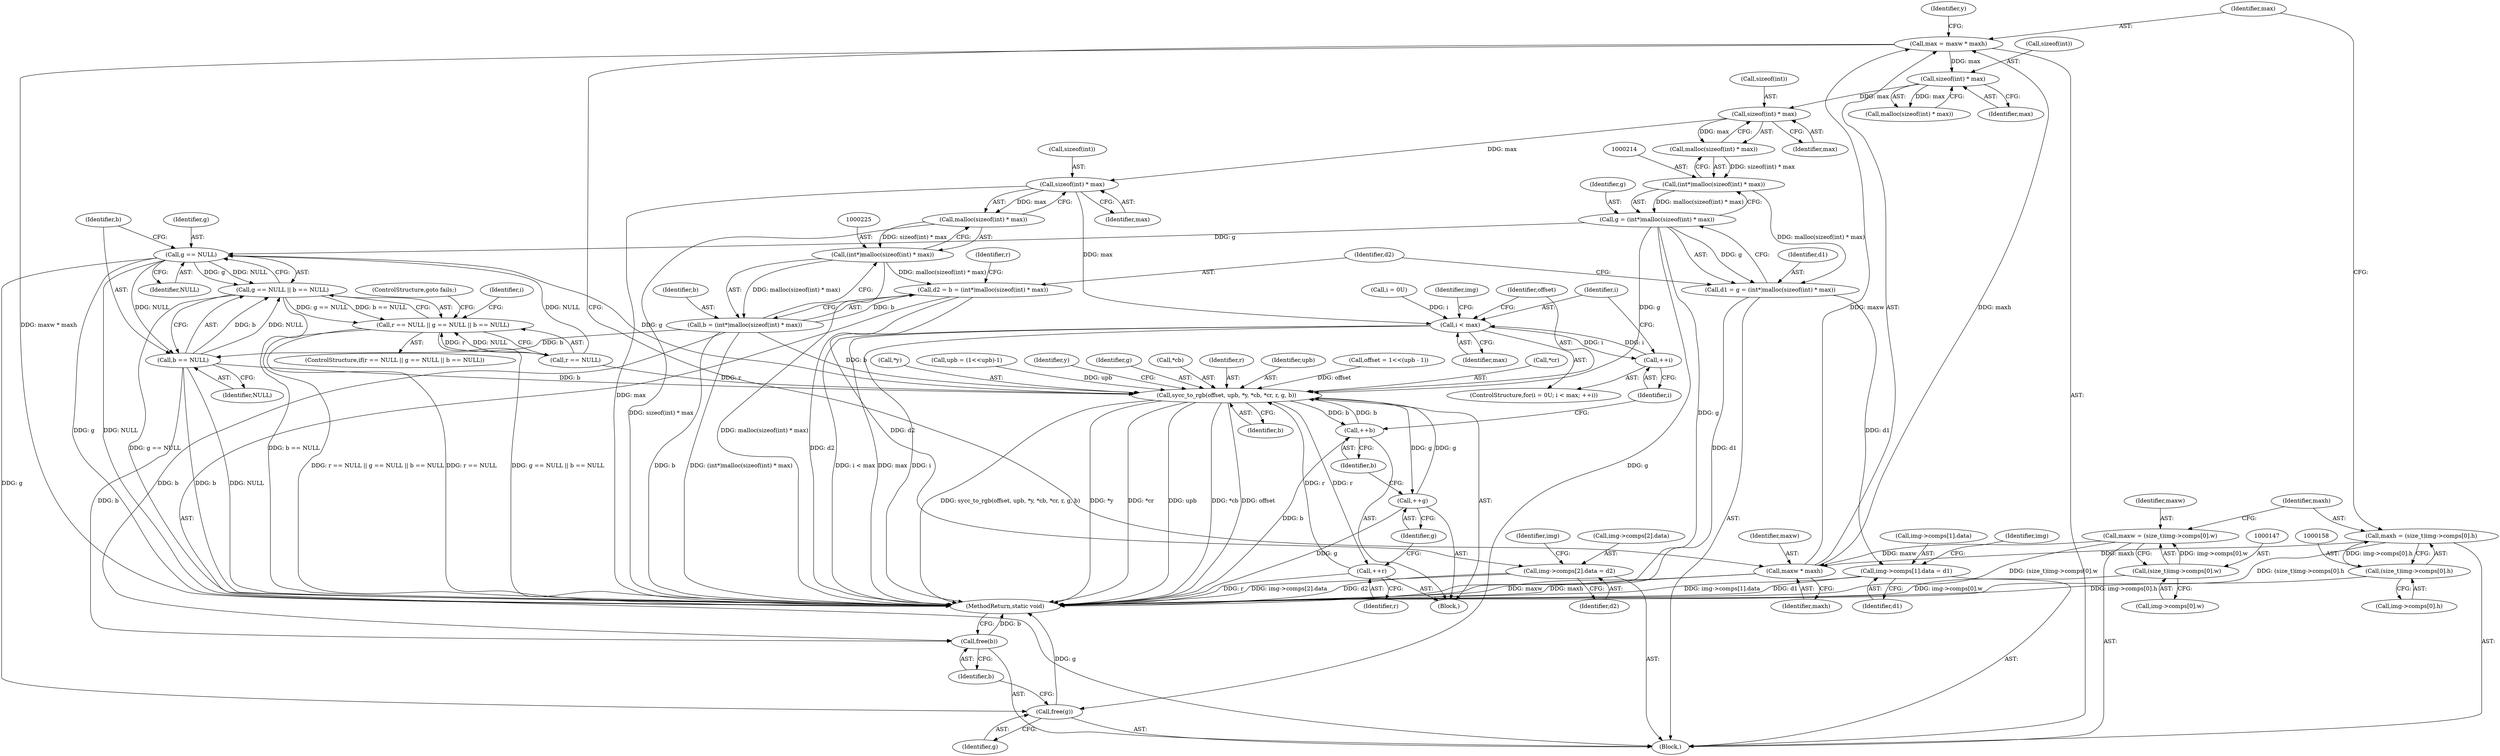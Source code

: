 digraph "0_openjpeg_15f081c89650dccee4aa4ae66f614c3fdb268767_2@API" {
"1000216" [label="(Call,sizeof(int) * max)"];
"1000205" [label="(Call,sizeof(int) * max)"];
"1000166" [label="(Call,max = maxw * maxh)"];
"1000168" [label="(Call,maxw * maxh)"];
"1000144" [label="(Call,maxw = (size_t)img->comps[0].w)"];
"1000146" [label="(Call,(size_t)img->comps[0].w)"];
"1000155" [label="(Call,maxh = (size_t)img->comps[0].h)"];
"1000157" [label="(Call,(size_t)img->comps[0].h)"];
"1000215" [label="(Call,malloc(sizeof(int) * max))"];
"1000213" [label="(Call,(int*)malloc(sizeof(int) * max))"];
"1000209" [label="(Call,d1 = g = (int*)malloc(sizeof(int) * max))"];
"1000303" [label="(Call,img->comps[1].data = d1)"];
"1000211" [label="(Call,g = (int*)malloc(sizeof(int) * max))"];
"1000237" [label="(Call,g == NULL)"];
"1000236" [label="(Call,g == NULL || b == NULL)"];
"1000232" [label="(Call,r == NULL || g == NULL || b == NULL)"];
"1000240" [label="(Call,b == NULL)"];
"1000254" [label="(Call,sycc_to_rgb(offset, upb, *y, *cb, *cr, r, g, b))"];
"1000272" [label="(Call,++r)"];
"1000274" [label="(Call,++g)"];
"1000276" [label="(Call,++b)"];
"1000340" [label="(Call,free(b))"];
"1000338" [label="(Call,free(g))"];
"1000227" [label="(Call,sizeof(int) * max)"];
"1000226" [label="(Call,malloc(sizeof(int) * max))"];
"1000224" [label="(Call,(int*)malloc(sizeof(int) * max))"];
"1000220" [label="(Call,d2 = b = (int*)malloc(sizeof(int) * max))"];
"1000320" [label="(Call,img->comps[2].data = d2)"];
"1000222" [label="(Call,b = (int*)malloc(sizeof(int) * max))"];
"1000248" [label="(Call,i < max)"];
"1000251" [label="(Call,++i)"];
"1000249" [label="(Identifier,i)"];
"1000146" [label="(Call,(size_t)img->comps[0].w)"];
"1000339" [label="(Identifier,g)"];
"1000145" [label="(Identifier,maxw)"];
"1000311" [label="(Identifier,d1)"];
"1000242" [label="(Identifier,NULL)"];
"1000265" [label="(Identifier,b)"];
"1000170" [label="(Identifier,maxh)"];
"1000234" [label="(Identifier,r)"];
"1000166" [label="(Call,max = maxw * maxh)"];
"1000331" [label="(Identifier,img)"];
"1000159" [label="(Call,img->comps[0].h)"];
"1000255" [label="(Identifier,offset)"];
"1000263" [label="(Identifier,r)"];
"1000276" [label="(Call,++b)"];
"1000254" [label="(Call,sycc_to_rgb(offset, upb, *y, *cb, *cr, r, g, b))"];
"1000341" [label="(Identifier,b)"];
"1000213" [label="(Call,(int*)malloc(sizeof(int) * max))"];
"1000215" [label="(Call,malloc(sizeof(int) * max))"];
"1000251" [label="(Call,++i)"];
"1000205" [label="(Call,sizeof(int) * max)"];
"1000256" [label="(Identifier,upb)"];
"1000219" [label="(Identifier,max)"];
"1000130" [label="(Call,offset = 1<<(upb - 1))"];
"1000277" [label="(Identifier,b)"];
"1000240" [label="(Call,b == NULL)"];
"1000212" [label="(Identifier,g)"];
"1000222" [label="(Call,b = (int*)malloc(sizeof(int) * max))"];
"1000237" [label="(Call,g == NULL)"];
"1000206" [label="(Call,sizeof(int))"];
"1000338" [label="(Call,free(g))"];
"1000168" [label="(Call,maxw * maxh)"];
"1000245" [label="(Call,i = 0U)"];
"1000226" [label="(Call,malloc(sizeof(int) * max))"];
"1000273" [label="(Identifier,r)"];
"1000261" [label="(Call,*cr)"];
"1000230" [label="(Identifier,max)"];
"1000253" [label="(Block,)"];
"1000252" [label="(Identifier,i)"];
"1000157" [label="(Call,(size_t)img->comps[0].h)"];
"1000223" [label="(Identifier,b)"];
"1000211" [label="(Call,g = (int*)malloc(sizeof(int) * max))"];
"1000156" [label="(Identifier,maxh)"];
"1000316" [label="(Identifier,img)"];
"1000210" [label="(Identifier,d1)"];
"1000172" [label="(Identifier,y)"];
"1000241" [label="(Identifier,b)"];
"1000232" [label="(Call,r == NULL || g == NULL || b == NULL)"];
"1000209" [label="(Call,d1 = g = (int*)malloc(sizeof(int) * max))"];
"1000340" [label="(Call,free(b))"];
"1000257" [label="(Call,*y)"];
"1000236" [label="(Call,g == NULL || b == NULL)"];
"1000137" [label="(Call,upb = (1<<upb)-1)"];
"1000303" [label="(Call,img->comps[1].data = d1)"];
"1000221" [label="(Identifier,d2)"];
"1000342" [label="(MethodReturn,static void)"];
"1000282" [label="(Identifier,img)"];
"1000155" [label="(Call,maxh = (size_t)img->comps[0].h)"];
"1000204" [label="(Call,malloc(sizeof(int) * max))"];
"1000144" [label="(Call,maxw = (size_t)img->comps[0].w)"];
"1000167" [label="(Identifier,max)"];
"1000208" [label="(Identifier,max)"];
"1000267" [label="(Identifier,y)"];
"1000274" [label="(Call,++g)"];
"1000238" [label="(Identifier,g)"];
"1000246" [label="(Identifier,i)"];
"1000239" [label="(Identifier,NULL)"];
"1000216" [label="(Call,sizeof(int) * max)"];
"1000264" [label="(Identifier,g)"];
"1000272" [label="(Call,++r)"];
"1000228" [label="(Call,sizeof(int))"];
"1000224" [label="(Call,(int*)malloc(sizeof(int) * max))"];
"1000233" [label="(Call,r == NULL)"];
"1000304" [label="(Call,img->comps[1].data)"];
"1000244" [label="(ControlStructure,for(i = 0U; i < max; ++i))"];
"1000320" [label="(Call,img->comps[2].data = d2)"];
"1000248" [label="(Call,i < max)"];
"1000250" [label="(Identifier,max)"];
"1000275" [label="(Identifier,g)"];
"1000243" [label="(ControlStructure,goto fails;)"];
"1000321" [label="(Call,img->comps[2].data)"];
"1000148" [label="(Call,img->comps[0].w)"];
"1000227" [label="(Call,sizeof(int) * max)"];
"1000220" [label="(Call,d2 = b = (int*)malloc(sizeof(int) * max))"];
"1000259" [label="(Call,*cb)"];
"1000328" [label="(Identifier,d2)"];
"1000169" [label="(Identifier,maxw)"];
"1000231" [label="(ControlStructure,if(r == NULL || g == NULL || b == NULL))"];
"1000103" [label="(Block,)"];
"1000217" [label="(Call,sizeof(int))"];
"1000216" -> "1000215"  [label="AST: "];
"1000216" -> "1000219"  [label="CFG: "];
"1000217" -> "1000216"  [label="AST: "];
"1000219" -> "1000216"  [label="AST: "];
"1000215" -> "1000216"  [label="CFG: "];
"1000216" -> "1000215"  [label="DDG: max"];
"1000205" -> "1000216"  [label="DDG: max"];
"1000216" -> "1000227"  [label="DDG: max"];
"1000205" -> "1000204"  [label="AST: "];
"1000205" -> "1000208"  [label="CFG: "];
"1000206" -> "1000205"  [label="AST: "];
"1000208" -> "1000205"  [label="AST: "];
"1000204" -> "1000205"  [label="CFG: "];
"1000205" -> "1000204"  [label="DDG: max"];
"1000166" -> "1000205"  [label="DDG: max"];
"1000166" -> "1000103"  [label="AST: "];
"1000166" -> "1000168"  [label="CFG: "];
"1000167" -> "1000166"  [label="AST: "];
"1000168" -> "1000166"  [label="AST: "];
"1000172" -> "1000166"  [label="CFG: "];
"1000166" -> "1000342"  [label="DDG: maxw * maxh"];
"1000168" -> "1000166"  [label="DDG: maxw"];
"1000168" -> "1000166"  [label="DDG: maxh"];
"1000168" -> "1000170"  [label="CFG: "];
"1000169" -> "1000168"  [label="AST: "];
"1000170" -> "1000168"  [label="AST: "];
"1000168" -> "1000342"  [label="DDG: maxw"];
"1000168" -> "1000342"  [label="DDG: maxh"];
"1000144" -> "1000168"  [label="DDG: maxw"];
"1000155" -> "1000168"  [label="DDG: maxh"];
"1000144" -> "1000103"  [label="AST: "];
"1000144" -> "1000146"  [label="CFG: "];
"1000145" -> "1000144"  [label="AST: "];
"1000146" -> "1000144"  [label="AST: "];
"1000156" -> "1000144"  [label="CFG: "];
"1000144" -> "1000342"  [label="DDG: (size_t)img->comps[0].w"];
"1000146" -> "1000144"  [label="DDG: img->comps[0].w"];
"1000146" -> "1000148"  [label="CFG: "];
"1000147" -> "1000146"  [label="AST: "];
"1000148" -> "1000146"  [label="AST: "];
"1000146" -> "1000342"  [label="DDG: img->comps[0].w"];
"1000155" -> "1000103"  [label="AST: "];
"1000155" -> "1000157"  [label="CFG: "];
"1000156" -> "1000155"  [label="AST: "];
"1000157" -> "1000155"  [label="AST: "];
"1000167" -> "1000155"  [label="CFG: "];
"1000155" -> "1000342"  [label="DDG: (size_t)img->comps[0].h"];
"1000157" -> "1000155"  [label="DDG: img->comps[0].h"];
"1000157" -> "1000159"  [label="CFG: "];
"1000158" -> "1000157"  [label="AST: "];
"1000159" -> "1000157"  [label="AST: "];
"1000157" -> "1000342"  [label="DDG: img->comps[0].h"];
"1000215" -> "1000213"  [label="AST: "];
"1000213" -> "1000215"  [label="CFG: "];
"1000215" -> "1000213"  [label="DDG: sizeof(int) * max"];
"1000213" -> "1000211"  [label="AST: "];
"1000214" -> "1000213"  [label="AST: "];
"1000211" -> "1000213"  [label="CFG: "];
"1000213" -> "1000209"  [label="DDG: malloc(sizeof(int) * max)"];
"1000213" -> "1000211"  [label="DDG: malloc(sizeof(int) * max)"];
"1000209" -> "1000103"  [label="AST: "];
"1000209" -> "1000211"  [label="CFG: "];
"1000210" -> "1000209"  [label="AST: "];
"1000211" -> "1000209"  [label="AST: "];
"1000221" -> "1000209"  [label="CFG: "];
"1000209" -> "1000342"  [label="DDG: d1"];
"1000211" -> "1000209"  [label="DDG: g"];
"1000209" -> "1000303"  [label="DDG: d1"];
"1000303" -> "1000103"  [label="AST: "];
"1000303" -> "1000311"  [label="CFG: "];
"1000304" -> "1000303"  [label="AST: "];
"1000311" -> "1000303"  [label="AST: "];
"1000316" -> "1000303"  [label="CFG: "];
"1000303" -> "1000342"  [label="DDG: img->comps[1].data"];
"1000303" -> "1000342"  [label="DDG: d1"];
"1000212" -> "1000211"  [label="AST: "];
"1000211" -> "1000342"  [label="DDG: g"];
"1000211" -> "1000237"  [label="DDG: g"];
"1000211" -> "1000254"  [label="DDG: g"];
"1000211" -> "1000338"  [label="DDG: g"];
"1000237" -> "1000236"  [label="AST: "];
"1000237" -> "1000239"  [label="CFG: "];
"1000238" -> "1000237"  [label="AST: "];
"1000239" -> "1000237"  [label="AST: "];
"1000241" -> "1000237"  [label="CFG: "];
"1000236" -> "1000237"  [label="CFG: "];
"1000237" -> "1000342"  [label="DDG: NULL"];
"1000237" -> "1000342"  [label="DDG: g"];
"1000237" -> "1000236"  [label="DDG: g"];
"1000237" -> "1000236"  [label="DDG: NULL"];
"1000233" -> "1000237"  [label="DDG: NULL"];
"1000237" -> "1000240"  [label="DDG: NULL"];
"1000237" -> "1000254"  [label="DDG: g"];
"1000237" -> "1000338"  [label="DDG: g"];
"1000236" -> "1000232"  [label="AST: "];
"1000236" -> "1000240"  [label="CFG: "];
"1000240" -> "1000236"  [label="AST: "];
"1000232" -> "1000236"  [label="CFG: "];
"1000236" -> "1000342"  [label="DDG: g == NULL"];
"1000236" -> "1000342"  [label="DDG: b == NULL"];
"1000236" -> "1000232"  [label="DDG: g == NULL"];
"1000236" -> "1000232"  [label="DDG: b == NULL"];
"1000240" -> "1000236"  [label="DDG: b"];
"1000240" -> "1000236"  [label="DDG: NULL"];
"1000232" -> "1000231"  [label="AST: "];
"1000232" -> "1000233"  [label="CFG: "];
"1000233" -> "1000232"  [label="AST: "];
"1000243" -> "1000232"  [label="CFG: "];
"1000246" -> "1000232"  [label="CFG: "];
"1000232" -> "1000342"  [label="DDG: g == NULL || b == NULL"];
"1000232" -> "1000342"  [label="DDG: r == NULL"];
"1000232" -> "1000342"  [label="DDG: r == NULL || g == NULL || b == NULL"];
"1000233" -> "1000232"  [label="DDG: r"];
"1000233" -> "1000232"  [label="DDG: NULL"];
"1000240" -> "1000242"  [label="CFG: "];
"1000241" -> "1000240"  [label="AST: "];
"1000242" -> "1000240"  [label="AST: "];
"1000240" -> "1000342"  [label="DDG: NULL"];
"1000240" -> "1000342"  [label="DDG: b"];
"1000222" -> "1000240"  [label="DDG: b"];
"1000240" -> "1000254"  [label="DDG: b"];
"1000240" -> "1000340"  [label="DDG: b"];
"1000254" -> "1000253"  [label="AST: "];
"1000254" -> "1000265"  [label="CFG: "];
"1000255" -> "1000254"  [label="AST: "];
"1000256" -> "1000254"  [label="AST: "];
"1000257" -> "1000254"  [label="AST: "];
"1000259" -> "1000254"  [label="AST: "];
"1000261" -> "1000254"  [label="AST: "];
"1000263" -> "1000254"  [label="AST: "];
"1000264" -> "1000254"  [label="AST: "];
"1000265" -> "1000254"  [label="AST: "];
"1000267" -> "1000254"  [label="CFG: "];
"1000254" -> "1000342"  [label="DDG: *cb"];
"1000254" -> "1000342"  [label="DDG: offset"];
"1000254" -> "1000342"  [label="DDG: sycc_to_rgb(offset, upb, *y, *cb, *cr, r, g, b)"];
"1000254" -> "1000342"  [label="DDG: *y"];
"1000254" -> "1000342"  [label="DDG: *cr"];
"1000254" -> "1000342"  [label="DDG: upb"];
"1000130" -> "1000254"  [label="DDG: offset"];
"1000137" -> "1000254"  [label="DDG: upb"];
"1000272" -> "1000254"  [label="DDG: r"];
"1000233" -> "1000254"  [label="DDG: r"];
"1000274" -> "1000254"  [label="DDG: g"];
"1000222" -> "1000254"  [label="DDG: b"];
"1000276" -> "1000254"  [label="DDG: b"];
"1000254" -> "1000272"  [label="DDG: r"];
"1000254" -> "1000274"  [label="DDG: g"];
"1000254" -> "1000276"  [label="DDG: b"];
"1000272" -> "1000253"  [label="AST: "];
"1000272" -> "1000273"  [label="CFG: "];
"1000273" -> "1000272"  [label="AST: "];
"1000275" -> "1000272"  [label="CFG: "];
"1000272" -> "1000342"  [label="DDG: r"];
"1000274" -> "1000253"  [label="AST: "];
"1000274" -> "1000275"  [label="CFG: "];
"1000275" -> "1000274"  [label="AST: "];
"1000277" -> "1000274"  [label="CFG: "];
"1000274" -> "1000342"  [label="DDG: g"];
"1000276" -> "1000253"  [label="AST: "];
"1000276" -> "1000277"  [label="CFG: "];
"1000277" -> "1000276"  [label="AST: "];
"1000252" -> "1000276"  [label="CFG: "];
"1000276" -> "1000342"  [label="DDG: b"];
"1000340" -> "1000103"  [label="AST: "];
"1000340" -> "1000341"  [label="CFG: "];
"1000341" -> "1000340"  [label="AST: "];
"1000342" -> "1000340"  [label="CFG: "];
"1000340" -> "1000342"  [label="DDG: b"];
"1000222" -> "1000340"  [label="DDG: b"];
"1000338" -> "1000103"  [label="AST: "];
"1000338" -> "1000339"  [label="CFG: "];
"1000339" -> "1000338"  [label="AST: "];
"1000341" -> "1000338"  [label="CFG: "];
"1000338" -> "1000342"  [label="DDG: g"];
"1000227" -> "1000226"  [label="AST: "];
"1000227" -> "1000230"  [label="CFG: "];
"1000228" -> "1000227"  [label="AST: "];
"1000230" -> "1000227"  [label="AST: "];
"1000226" -> "1000227"  [label="CFG: "];
"1000227" -> "1000342"  [label="DDG: max"];
"1000227" -> "1000226"  [label="DDG: max"];
"1000227" -> "1000248"  [label="DDG: max"];
"1000226" -> "1000224"  [label="AST: "];
"1000224" -> "1000226"  [label="CFG: "];
"1000226" -> "1000342"  [label="DDG: sizeof(int) * max"];
"1000226" -> "1000224"  [label="DDG: sizeof(int) * max"];
"1000224" -> "1000222"  [label="AST: "];
"1000225" -> "1000224"  [label="AST: "];
"1000222" -> "1000224"  [label="CFG: "];
"1000224" -> "1000342"  [label="DDG: malloc(sizeof(int) * max)"];
"1000224" -> "1000220"  [label="DDG: malloc(sizeof(int) * max)"];
"1000224" -> "1000222"  [label="DDG: malloc(sizeof(int) * max)"];
"1000220" -> "1000103"  [label="AST: "];
"1000220" -> "1000222"  [label="CFG: "];
"1000221" -> "1000220"  [label="AST: "];
"1000222" -> "1000220"  [label="AST: "];
"1000234" -> "1000220"  [label="CFG: "];
"1000220" -> "1000342"  [label="DDG: d2"];
"1000222" -> "1000220"  [label="DDG: b"];
"1000220" -> "1000320"  [label="DDG: d2"];
"1000320" -> "1000103"  [label="AST: "];
"1000320" -> "1000328"  [label="CFG: "];
"1000321" -> "1000320"  [label="AST: "];
"1000328" -> "1000320"  [label="AST: "];
"1000331" -> "1000320"  [label="CFG: "];
"1000320" -> "1000342"  [label="DDG: d2"];
"1000320" -> "1000342"  [label="DDG: img->comps[2].data"];
"1000223" -> "1000222"  [label="AST: "];
"1000222" -> "1000342"  [label="DDG: b"];
"1000222" -> "1000342"  [label="DDG: (int*)malloc(sizeof(int) * max)"];
"1000248" -> "1000244"  [label="AST: "];
"1000248" -> "1000250"  [label="CFG: "];
"1000249" -> "1000248"  [label="AST: "];
"1000250" -> "1000248"  [label="AST: "];
"1000255" -> "1000248"  [label="CFG: "];
"1000282" -> "1000248"  [label="CFG: "];
"1000248" -> "1000342"  [label="DDG: i < max"];
"1000248" -> "1000342"  [label="DDG: max"];
"1000248" -> "1000342"  [label="DDG: i"];
"1000251" -> "1000248"  [label="DDG: i"];
"1000245" -> "1000248"  [label="DDG: i"];
"1000248" -> "1000251"  [label="DDG: i"];
"1000251" -> "1000244"  [label="AST: "];
"1000251" -> "1000252"  [label="CFG: "];
"1000252" -> "1000251"  [label="AST: "];
"1000249" -> "1000251"  [label="CFG: "];
}
